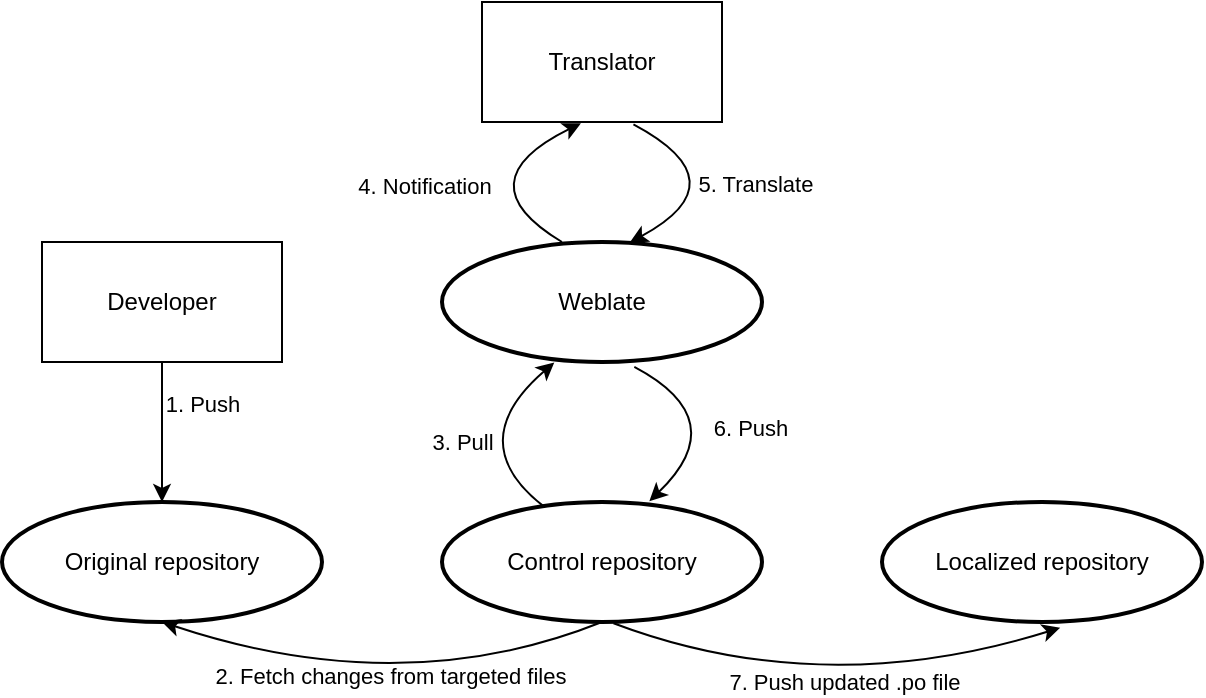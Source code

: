 <mxfile version="20.4.2" type="github">
  <diagram id="M0tCb_Jht8mJvYHFdNqu" name="페이지-1">
    <mxGraphModel dx="782" dy="471" grid="1" gridSize="10" guides="1" tooltips="1" connect="1" arrows="1" fold="1" page="1" pageScale="1" pageWidth="2000" pageHeight="4100" math="0" shadow="0">
      <root>
        <mxCell id="0" />
        <mxCell id="1" parent="0" />
        <mxCell id="AcMfhp0lCycnaw5bqQfy-13" value="Original repository" style="strokeWidth=2;html=1;shape=mxgraph.flowchart.start_1;whiteSpace=wrap;" vertex="1" parent="1">
          <mxGeometry x="790" y="580" width="160" height="60" as="geometry" />
        </mxCell>
        <mxCell id="AcMfhp0lCycnaw5bqQfy-14" value="Developer" style="rounded=0;whiteSpace=wrap;html=1;" vertex="1" parent="1">
          <mxGeometry x="810" y="450" width="120" height="60" as="geometry" />
        </mxCell>
        <mxCell id="AcMfhp0lCycnaw5bqQfy-15" value="" style="endArrow=classic;html=1;rounded=0;exitX=0.5;exitY=1;exitDx=0;exitDy=0;entryX=0.5;entryY=0;entryDx=0;entryDy=0;entryPerimeter=0;" edge="1" parent="1" source="AcMfhp0lCycnaw5bqQfy-14" target="AcMfhp0lCycnaw5bqQfy-13">
          <mxGeometry width="50" height="50" relative="1" as="geometry">
            <mxPoint x="870" y="620" as="sourcePoint" />
            <mxPoint x="930" y="620" as="targetPoint" />
          </mxGeometry>
        </mxCell>
        <mxCell id="AcMfhp0lCycnaw5bqQfy-16" value="1. Push" style="edgeLabel;html=1;align=center;verticalAlign=middle;resizable=0;points=[];" vertex="1" connectable="0" parent="AcMfhp0lCycnaw5bqQfy-15">
          <mxGeometry x="-0.384" y="-1" relative="1" as="geometry">
            <mxPoint x="21" y="-1" as="offset" />
          </mxGeometry>
        </mxCell>
        <mxCell id="AcMfhp0lCycnaw5bqQfy-18" value="" style="curved=1;endArrow=classic;html=1;rounded=0;exitX=0.5;exitY=1;exitDx=0;exitDy=0;entryX=0.5;entryY=1;entryDx=0;entryDy=0;entryPerimeter=0;exitPerimeter=0;" edge="1" parent="1" source="AcMfhp0lCycnaw5bqQfy-21" target="AcMfhp0lCycnaw5bqQfy-13">
          <mxGeometry width="50" height="50" relative="1" as="geometry">
            <mxPoint x="1090" y="640" as="sourcePoint" />
            <mxPoint x="840" y="660" as="targetPoint" />
            <Array as="points">
              <mxPoint x="990" y="680" />
            </Array>
          </mxGeometry>
        </mxCell>
        <mxCell id="AcMfhp0lCycnaw5bqQfy-19" value="2. Fetch changes from targeted files" style="edgeLabel;html=1;align=center;verticalAlign=middle;resizable=0;points=[];" vertex="1" connectable="0" parent="AcMfhp0lCycnaw5bqQfy-18">
          <mxGeometry x="0.131" y="-12" relative="1" as="geometry">
            <mxPoint x="13" y="6" as="offset" />
          </mxGeometry>
        </mxCell>
        <mxCell id="AcMfhp0lCycnaw5bqQfy-21" value="Control repository" style="strokeWidth=2;html=1;shape=mxgraph.flowchart.start_1;whiteSpace=wrap;" vertex="1" parent="1">
          <mxGeometry x="1010" y="580" width="160" height="60" as="geometry" />
        </mxCell>
        <mxCell id="AcMfhp0lCycnaw5bqQfy-22" value="Weblate" style="strokeWidth=2;html=1;shape=mxgraph.flowchart.start_1;whiteSpace=wrap;" vertex="1" parent="1">
          <mxGeometry x="1010" y="450" width="160" height="60" as="geometry" />
        </mxCell>
        <mxCell id="AcMfhp0lCycnaw5bqQfy-23" value="" style="curved=1;endArrow=classic;html=1;rounded=0;exitX=0.315;exitY=0.03;exitDx=0;exitDy=0;entryX=0.351;entryY=1.004;entryDx=0;entryDy=0;entryPerimeter=0;exitPerimeter=0;" edge="1" parent="1" source="AcMfhp0lCycnaw5bqQfy-21" target="AcMfhp0lCycnaw5bqQfy-22">
          <mxGeometry width="50" height="50" relative="1" as="geometry">
            <mxPoint x="1170" y="530" as="sourcePoint" />
            <mxPoint x="860" y="530" as="targetPoint" />
            <Array as="points">
              <mxPoint x="1020" y="550" />
            </Array>
          </mxGeometry>
        </mxCell>
        <mxCell id="AcMfhp0lCycnaw5bqQfy-24" value="3. Pull" style="edgeLabel;html=1;align=center;verticalAlign=middle;resizable=0;points=[];" vertex="1" connectable="0" parent="AcMfhp0lCycnaw5bqQfy-23">
          <mxGeometry x="0.131" y="-12" relative="1" as="geometry">
            <mxPoint x="-17" y="-1" as="offset" />
          </mxGeometry>
        </mxCell>
        <mxCell id="AcMfhp0lCycnaw5bqQfy-25" value="Translator" style="rounded=0;whiteSpace=wrap;html=1;" vertex="1" parent="1">
          <mxGeometry x="1030" y="330" width="120" height="60" as="geometry" />
        </mxCell>
        <mxCell id="AcMfhp0lCycnaw5bqQfy-26" value="" style="curved=1;endArrow=classic;html=1;rounded=0;entryX=0.412;entryY=1.011;entryDx=0;entryDy=0;entryPerimeter=0;" edge="1" parent="1" source="AcMfhp0lCycnaw5bqQfy-22" target="AcMfhp0lCycnaw5bqQfy-25">
          <mxGeometry width="50" height="50" relative="1" as="geometry">
            <mxPoint x="1070.4" y="481.56" as="sourcePoint" />
            <mxPoint x="1076.16" y="410" as="targetPoint" />
            <Array as="points">
              <mxPoint x="1070" y="450" />
              <mxPoint x="1020" y="420" />
            </Array>
          </mxGeometry>
        </mxCell>
        <mxCell id="AcMfhp0lCycnaw5bqQfy-27" value="4. Notification" style="edgeLabel;html=1;align=center;verticalAlign=middle;resizable=0;points=[];" vertex="1" connectable="0" parent="AcMfhp0lCycnaw5bqQfy-26">
          <mxGeometry x="0.131" y="-12" relative="1" as="geometry">
            <mxPoint x="-35" y="-4" as="offset" />
          </mxGeometry>
        </mxCell>
        <mxCell id="AcMfhp0lCycnaw5bqQfy-28" value="" style="curved=1;endArrow=classic;html=1;rounded=0;exitX=0.631;exitY=1.019;exitDx=0;exitDy=0;exitPerimeter=0;entryX=0.587;entryY=0.004;entryDx=0;entryDy=0;entryPerimeter=0;" edge="1" parent="1" source="AcMfhp0lCycnaw5bqQfy-25" target="AcMfhp0lCycnaw5bqQfy-22">
          <mxGeometry width="50" height="50" relative="1" as="geometry">
            <mxPoint x="1080" y="460" as="sourcePoint" />
            <mxPoint x="1106" y="450" as="targetPoint" />
            <Array as="points">
              <mxPoint x="1160" y="420" />
            </Array>
          </mxGeometry>
        </mxCell>
        <mxCell id="AcMfhp0lCycnaw5bqQfy-29" value="5. Translate&amp;nbsp;" style="edgeLabel;html=1;align=center;verticalAlign=middle;resizable=0;points=[];" vertex="1" connectable="0" parent="AcMfhp0lCycnaw5bqQfy-28">
          <mxGeometry x="0.131" y="-12" relative="1" as="geometry">
            <mxPoint x="22" y="7" as="offset" />
          </mxGeometry>
        </mxCell>
        <mxCell id="AcMfhp0lCycnaw5bqQfy-30" value="" style="curved=1;endArrow=classic;html=1;rounded=0;exitX=0.601;exitY=1.041;exitDx=0;exitDy=0;exitPerimeter=0;entryX=0.648;entryY=-0.007;entryDx=0;entryDy=0;entryPerimeter=0;" edge="1" parent="1" source="AcMfhp0lCycnaw5bqQfy-22" target="AcMfhp0lCycnaw5bqQfy-21">
          <mxGeometry width="50" height="50" relative="1" as="geometry">
            <mxPoint x="1101.8" y="510.0" as="sourcePoint" />
            <mxPoint x="1100" y="569.1" as="targetPoint" />
            <Array as="points">
              <mxPoint x="1156.08" y="538.86" />
            </Array>
          </mxGeometry>
        </mxCell>
        <mxCell id="AcMfhp0lCycnaw5bqQfy-31" value="6. Push" style="edgeLabel;html=1;align=center;verticalAlign=middle;resizable=0;points=[];" vertex="1" connectable="0" parent="AcMfhp0lCycnaw5bqQfy-30">
          <mxGeometry x="0.131" y="-12" relative="1" as="geometry">
            <mxPoint x="22" y="7" as="offset" />
          </mxGeometry>
        </mxCell>
        <mxCell id="AcMfhp0lCycnaw5bqQfy-32" value="Localized repository" style="strokeWidth=2;html=1;shape=mxgraph.flowchart.start_1;whiteSpace=wrap;" vertex="1" parent="1">
          <mxGeometry x="1230" y="580" width="160" height="60" as="geometry" />
        </mxCell>
        <mxCell id="AcMfhp0lCycnaw5bqQfy-33" value="" style="curved=1;endArrow=classic;html=1;rounded=0;exitX=0.536;exitY=1.01;exitDx=0;exitDy=0;entryX=0.557;entryY=1.047;entryDx=0;entryDy=0;entryPerimeter=0;exitPerimeter=0;" edge="1" parent="1" source="AcMfhp0lCycnaw5bqQfy-21" target="AcMfhp0lCycnaw5bqQfy-32">
          <mxGeometry width="50" height="50" relative="1" as="geometry">
            <mxPoint x="1100.0" y="650" as="sourcePoint" />
            <mxPoint x="880" y="650" as="targetPoint" />
            <Array as="points">
              <mxPoint x="1200" y="680" />
            </Array>
          </mxGeometry>
        </mxCell>
        <mxCell id="AcMfhp0lCycnaw5bqQfy-34" value="7. Push updated .po file" style="edgeLabel;html=1;align=center;verticalAlign=middle;resizable=0;points=[];" vertex="1" connectable="0" parent="AcMfhp0lCycnaw5bqQfy-33">
          <mxGeometry x="0.131" y="-12" relative="1" as="geometry">
            <mxPoint x="-14" y="-15" as="offset" />
          </mxGeometry>
        </mxCell>
      </root>
    </mxGraphModel>
  </diagram>
</mxfile>
